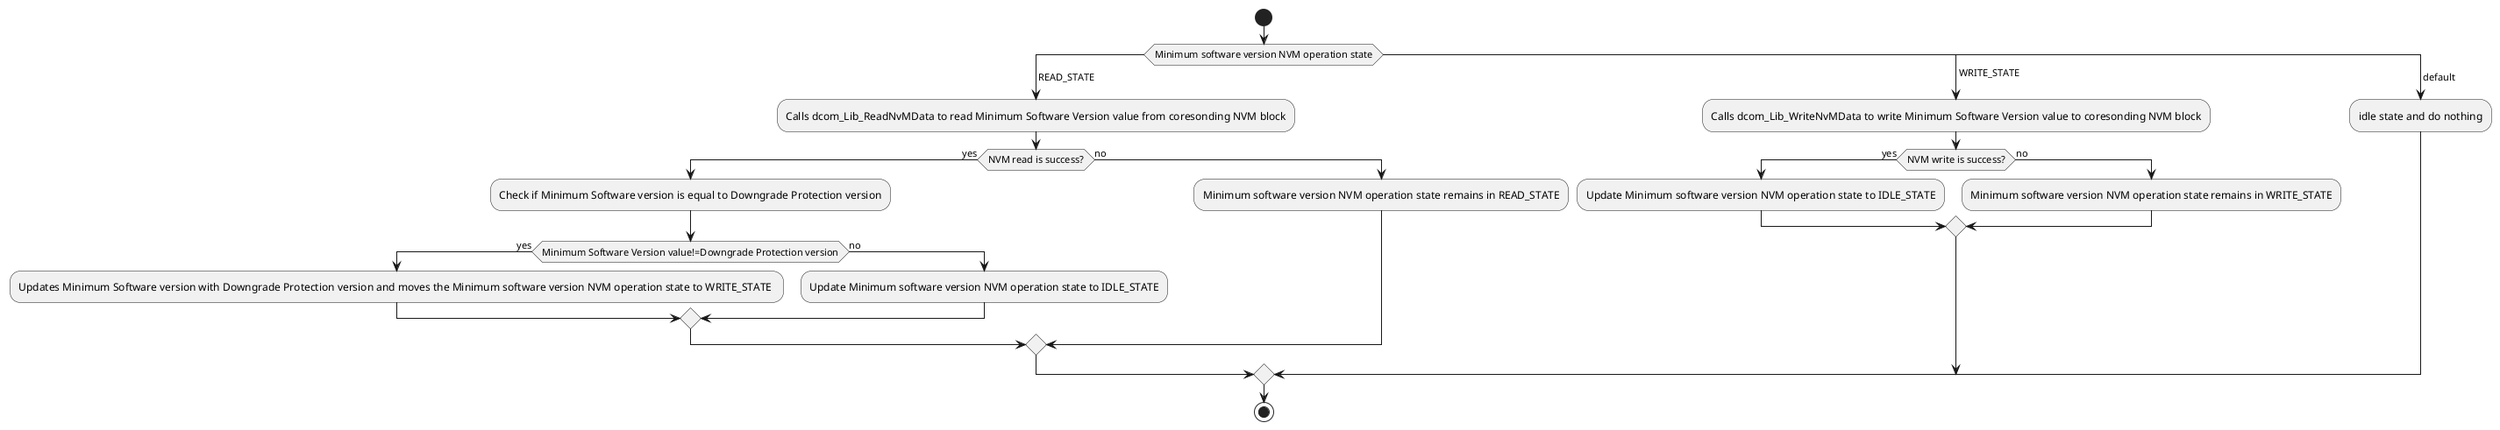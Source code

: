 @startuml
start
switch (Minimum software version NVM operation state)
case ( READ_STATE )
:Calls dcom_Lib_ReadNvMData to read Minimum Software Version value from coresonding NVM block;
if (NVM read is success?) then (yes)
  :Check if Minimum Software version is equal to Downgrade Protection version;
  if (Minimum Software Version value!=Downgrade Protection version) then (yes)
  :Updates Minimum Software version with Downgrade Protection version and moves the Minimum software version NVM operation state to WRITE_STATE ;
  else (no)
  :Update Minimum software version NVM operation state to IDLE_STATE;
  endif 
else (no)
  :Minimum software version NVM operation state remains in READ_STATE;  
endif
case ( WRITE_STATE ) 
  :Calls dcom_Lib_WriteNvMData to write Minimum Software Version value to coresonding NVM block;
  if (NVM write is success?) then (yes)
  :Update Minimum software version NVM operation state to IDLE_STATE;
else (no)
  :Minimum software version NVM operation state remains in WRITE_STATE;  
endif
case ( default )
  :idle state and do nothing;
endswitch
stop
@enduml